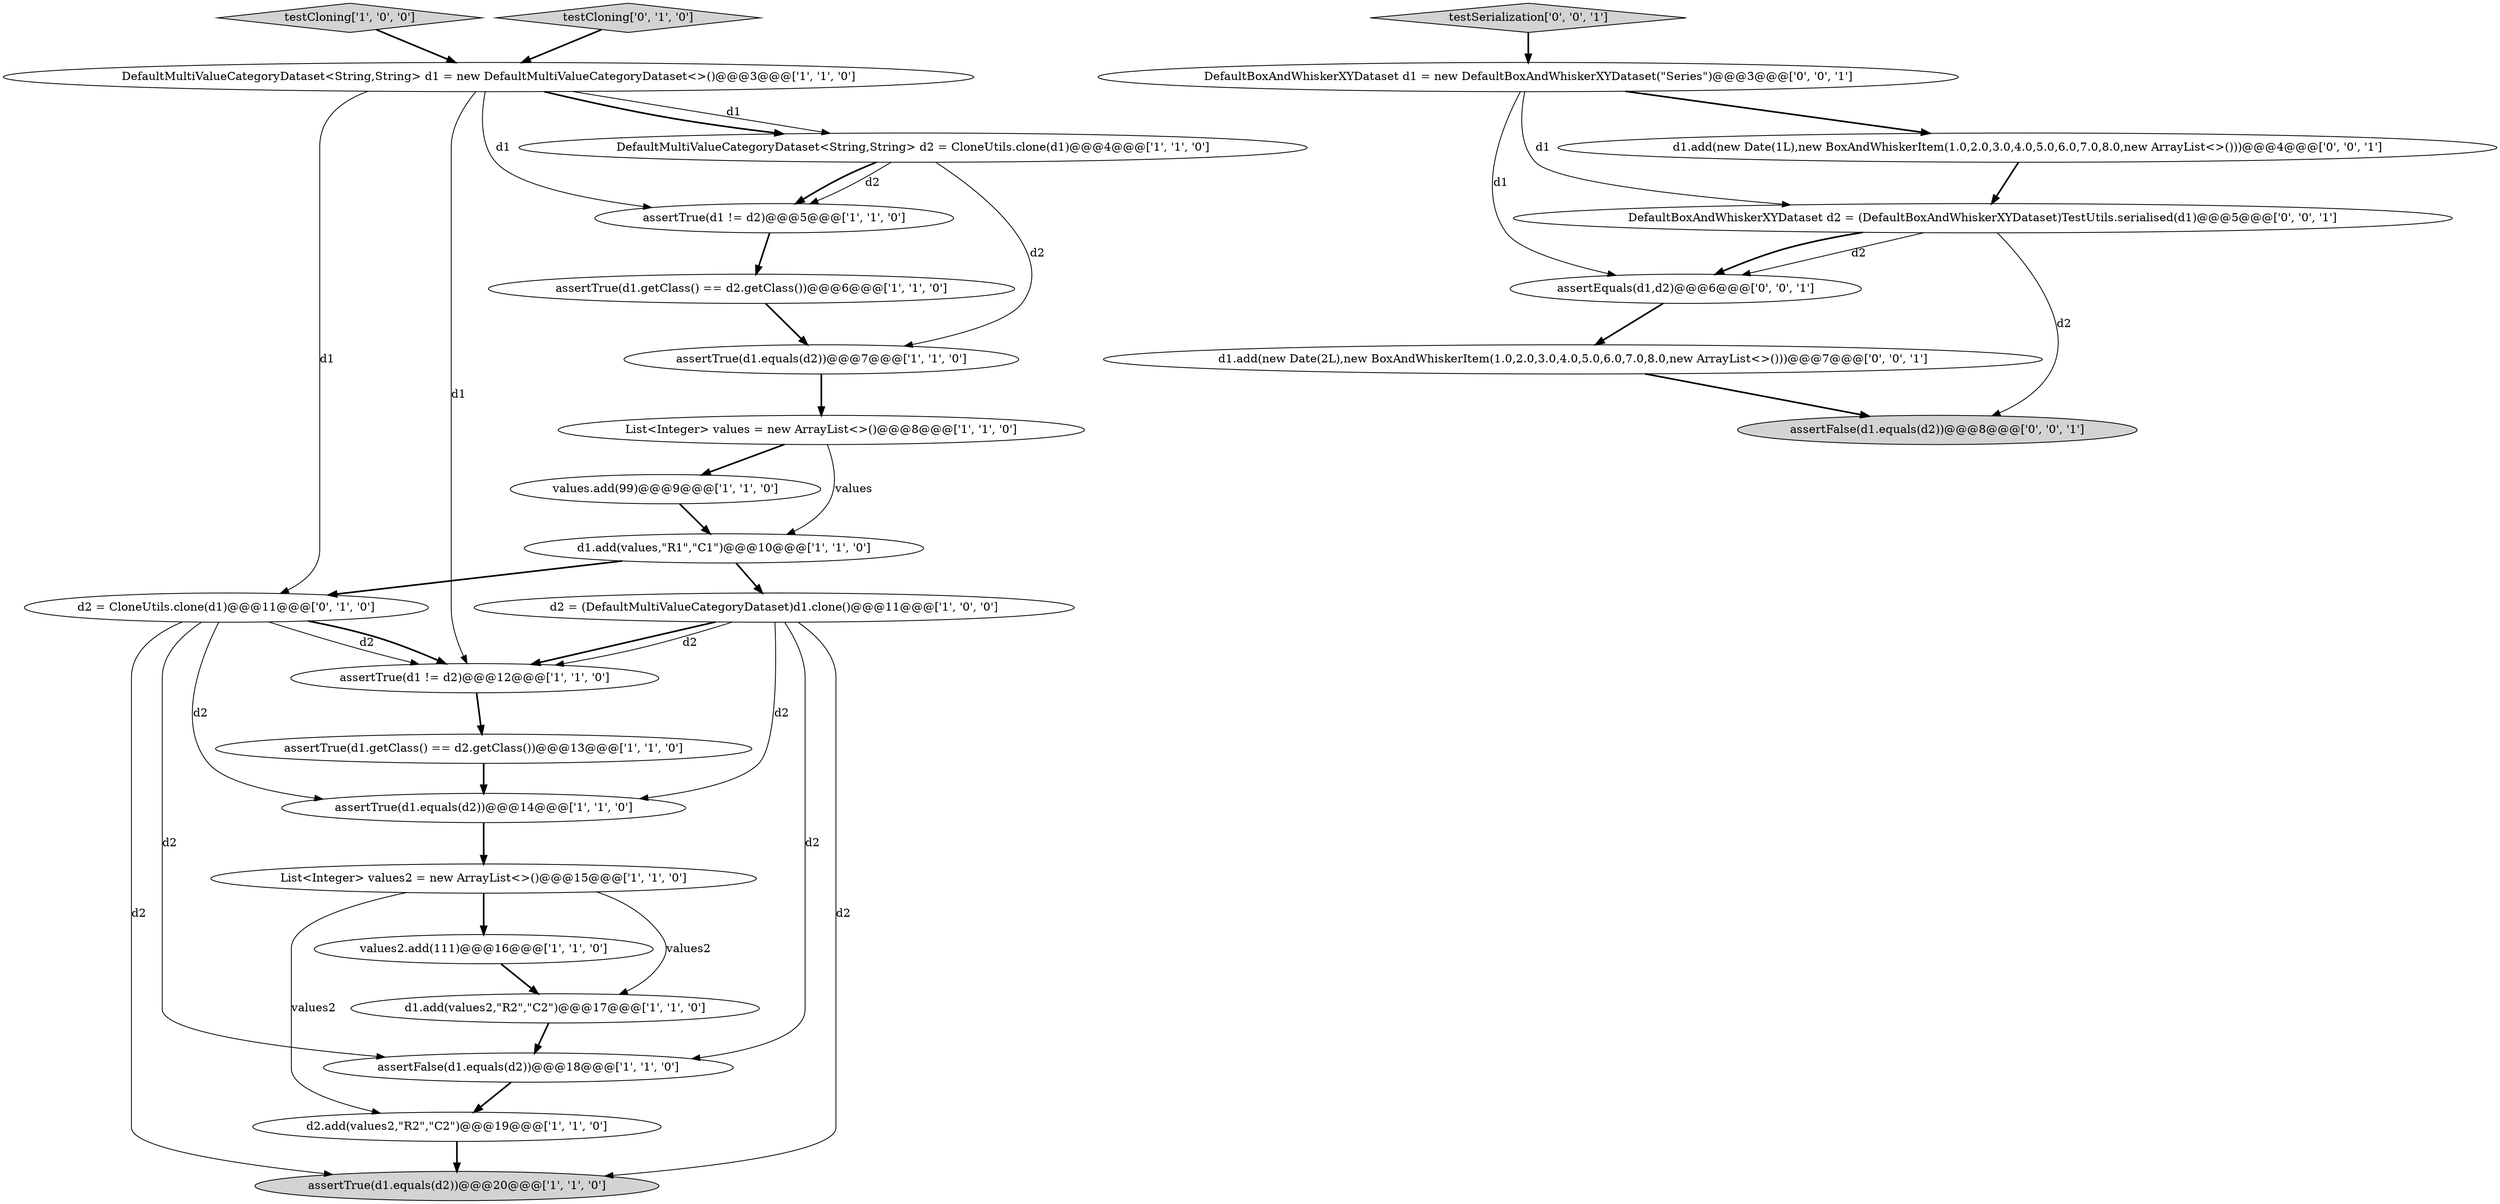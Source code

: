 digraph {
13 [style = filled, label = "assertTrue(d1.getClass() == d2.getClass())@@@13@@@['1', '1', '0']", fillcolor = white, shape = ellipse image = "AAA0AAABBB1BBB"];
27 [style = filled, label = "testSerialization['0', '0', '1']", fillcolor = lightgray, shape = diamond image = "AAA0AAABBB3BBB"];
21 [style = filled, label = "assertEquals(d1,d2)@@@6@@@['0', '0', '1']", fillcolor = white, shape = ellipse image = "AAA0AAABBB3BBB"];
2 [style = filled, label = "assertTrue(d1 != d2)@@@12@@@['1', '1', '0']", fillcolor = white, shape = ellipse image = "AAA0AAABBB1BBB"];
24 [style = filled, label = "d1.add(new Date(2L),new BoxAndWhiskerItem(1.0,2.0,3.0,4.0,5.0,6.0,7.0,8.0,new ArrayList<>()))@@@7@@@['0', '0', '1']", fillcolor = white, shape = ellipse image = "AAA0AAABBB3BBB"];
0 [style = filled, label = "values.add(99)@@@9@@@['1', '1', '0']", fillcolor = white, shape = ellipse image = "AAA0AAABBB1BBB"];
12 [style = filled, label = "testCloning['1', '0', '0']", fillcolor = lightgray, shape = diamond image = "AAA0AAABBB1BBB"];
9 [style = filled, label = "List<Integer> values2 = new ArrayList<>()@@@15@@@['1', '1', '0']", fillcolor = white, shape = ellipse image = "AAA0AAABBB1BBB"];
5 [style = filled, label = "DefaultMultiValueCategoryDataset<String,String> d1 = new DefaultMultiValueCategoryDataset<>()@@@3@@@['1', '1', '0']", fillcolor = white, shape = ellipse image = "AAA0AAABBB1BBB"];
23 [style = filled, label = "assertFalse(d1.equals(d2))@@@8@@@['0', '0', '1']", fillcolor = lightgray, shape = ellipse image = "AAA0AAABBB3BBB"];
10 [style = filled, label = "assertTrue(d1.equals(d2))@@@14@@@['1', '1', '0']", fillcolor = white, shape = ellipse image = "AAA0AAABBB1BBB"];
3 [style = filled, label = "assertTrue(d1.equals(d2))@@@20@@@['1', '1', '0']", fillcolor = lightgray, shape = ellipse image = "AAA0AAABBB1BBB"];
20 [style = filled, label = "d2 = CloneUtils.clone(d1)@@@11@@@['0', '1', '0']", fillcolor = white, shape = ellipse image = "AAA0AAABBB2BBB"];
6 [style = filled, label = "d2 = (DefaultMultiValueCategoryDataset)d1.clone()@@@11@@@['1', '0', '0']", fillcolor = white, shape = ellipse image = "AAA0AAABBB1BBB"];
17 [style = filled, label = "assertTrue(d1.equals(d2))@@@7@@@['1', '1', '0']", fillcolor = white, shape = ellipse image = "AAA0AAABBB1BBB"];
16 [style = filled, label = "List<Integer> values = new ArrayList<>()@@@8@@@['1', '1', '0']", fillcolor = white, shape = ellipse image = "AAA0AAABBB1BBB"];
22 [style = filled, label = "DefaultBoxAndWhiskerXYDataset d1 = new DefaultBoxAndWhiskerXYDataset(\"Series\")@@@3@@@['0', '0', '1']", fillcolor = white, shape = ellipse image = "AAA0AAABBB3BBB"];
8 [style = filled, label = "d1.add(values,\"R1\",\"C1\")@@@10@@@['1', '1', '0']", fillcolor = white, shape = ellipse image = "AAA0AAABBB1BBB"];
14 [style = filled, label = "assertFalse(d1.equals(d2))@@@18@@@['1', '1', '0']", fillcolor = white, shape = ellipse image = "AAA0AAABBB1BBB"];
4 [style = filled, label = "assertTrue(d1 != d2)@@@5@@@['1', '1', '0']", fillcolor = white, shape = ellipse image = "AAA0AAABBB1BBB"];
19 [style = filled, label = "testCloning['0', '1', '0']", fillcolor = lightgray, shape = diamond image = "AAA0AAABBB2BBB"];
11 [style = filled, label = "d1.add(values2,\"R2\",\"C2\")@@@17@@@['1', '1', '0']", fillcolor = white, shape = ellipse image = "AAA0AAABBB1BBB"];
26 [style = filled, label = "DefaultBoxAndWhiskerXYDataset d2 = (DefaultBoxAndWhiskerXYDataset)TestUtils.serialised(d1)@@@5@@@['0', '0', '1']", fillcolor = white, shape = ellipse image = "AAA0AAABBB3BBB"];
18 [style = filled, label = "d2.add(values2,\"R2\",\"C2\")@@@19@@@['1', '1', '0']", fillcolor = white, shape = ellipse image = "AAA0AAABBB1BBB"];
1 [style = filled, label = "assertTrue(d1.getClass() == d2.getClass())@@@6@@@['1', '1', '0']", fillcolor = white, shape = ellipse image = "AAA0AAABBB1BBB"];
25 [style = filled, label = "d1.add(new Date(1L),new BoxAndWhiskerItem(1.0,2.0,3.0,4.0,5.0,6.0,7.0,8.0,new ArrayList<>()))@@@4@@@['0', '0', '1']", fillcolor = white, shape = ellipse image = "AAA0AAABBB3BBB"];
15 [style = filled, label = "DefaultMultiValueCategoryDataset<String,String> d2 = CloneUtils.clone(d1)@@@4@@@['1', '1', '0']", fillcolor = white, shape = ellipse image = "AAA0AAABBB1BBB"];
7 [style = filled, label = "values2.add(111)@@@16@@@['1', '1', '0']", fillcolor = white, shape = ellipse image = "AAA0AAABBB1BBB"];
18->3 [style = bold, label=""];
26->21 [style = bold, label=""];
5->2 [style = solid, label="d1"];
14->18 [style = bold, label=""];
19->5 [style = bold, label=""];
24->23 [style = bold, label=""];
2->13 [style = bold, label=""];
10->9 [style = bold, label=""];
20->3 [style = solid, label="d2"];
22->26 [style = solid, label="d1"];
25->26 [style = bold, label=""];
26->23 [style = solid, label="d2"];
15->4 [style = bold, label=""];
16->0 [style = bold, label=""];
5->15 [style = solid, label="d1"];
20->14 [style = solid, label="d2"];
0->8 [style = bold, label=""];
8->6 [style = bold, label=""];
26->21 [style = solid, label="d2"];
21->24 [style = bold, label=""];
7->11 [style = bold, label=""];
6->10 [style = solid, label="d2"];
20->10 [style = solid, label="d2"];
11->14 [style = bold, label=""];
16->8 [style = solid, label="values"];
6->3 [style = solid, label="d2"];
4->1 [style = bold, label=""];
5->4 [style = solid, label="d1"];
6->2 [style = bold, label=""];
27->22 [style = bold, label=""];
20->2 [style = solid, label="d2"];
12->5 [style = bold, label=""];
22->21 [style = solid, label="d1"];
9->18 [style = solid, label="values2"];
6->14 [style = solid, label="d2"];
22->25 [style = bold, label=""];
1->17 [style = bold, label=""];
9->11 [style = solid, label="values2"];
5->20 [style = solid, label="d1"];
15->17 [style = solid, label="d2"];
20->2 [style = bold, label=""];
13->10 [style = bold, label=""];
17->16 [style = bold, label=""];
15->4 [style = solid, label="d2"];
8->20 [style = bold, label=""];
6->2 [style = solid, label="d2"];
5->15 [style = bold, label=""];
9->7 [style = bold, label=""];
}
